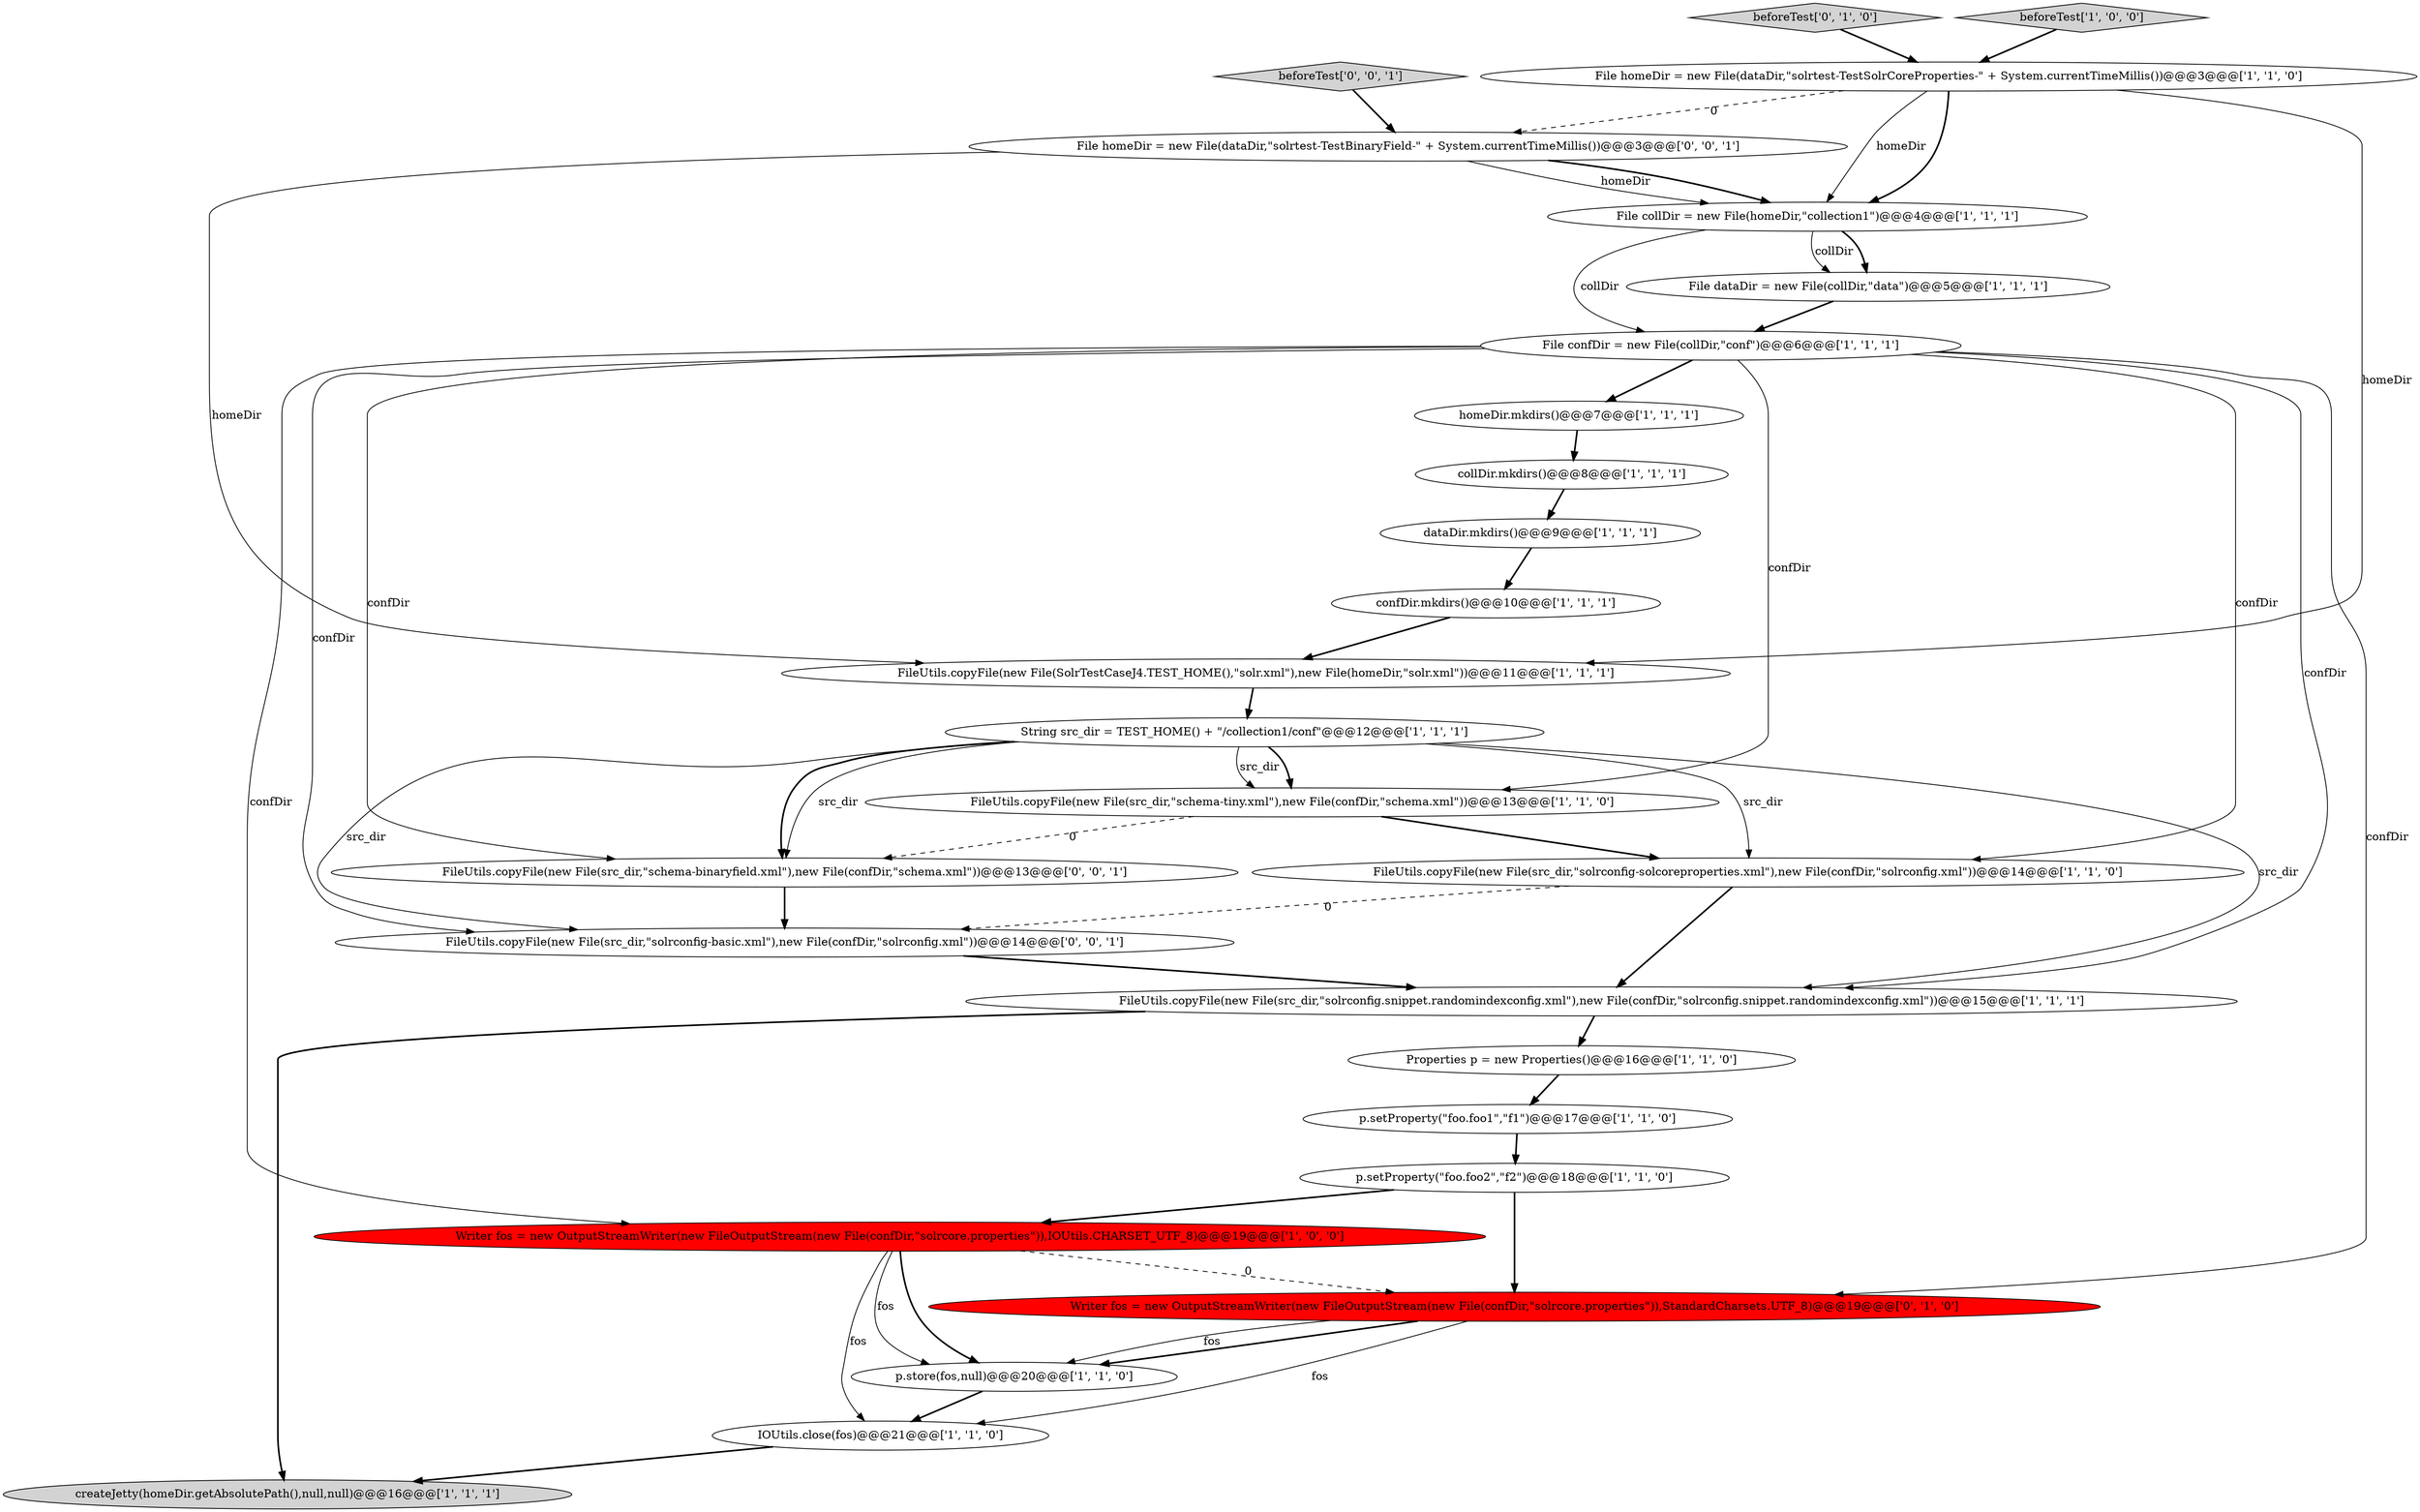 digraph {
19 [style = filled, label = "FileUtils.copyFile(new File(src_dir,\"solrconfig.snippet.randomindexconfig.xml\"),new File(confDir,\"solrconfig.snippet.randomindexconfig.xml\"))@@@15@@@['1', '1', '1']", fillcolor = white, shape = ellipse image = "AAA0AAABBB1BBB"];
14 [style = filled, label = "p.store(fos,null)@@@20@@@['1', '1', '0']", fillcolor = white, shape = ellipse image = "AAA0AAABBB1BBB"];
10 [style = filled, label = "File homeDir = new File(dataDir,\"solrtest-TestSolrCoreProperties-\" + System.currentTimeMillis())@@@3@@@['1', '1', '0']", fillcolor = white, shape = ellipse image = "AAA0AAABBB1BBB"];
8 [style = filled, label = "homeDir.mkdirs()@@@7@@@['1', '1', '1']", fillcolor = white, shape = ellipse image = "AAA0AAABBB1BBB"];
11 [style = filled, label = "confDir.mkdirs()@@@10@@@['1', '1', '1']", fillcolor = white, shape = ellipse image = "AAA0AAABBB1BBB"];
22 [style = filled, label = "beforeTest['0', '1', '0']", fillcolor = lightgray, shape = diamond image = "AAA0AAABBB2BBB"];
25 [style = filled, label = "FileUtils.copyFile(new File(src_dir,\"schema-binaryfield.xml\"),new File(confDir,\"schema.xml\"))@@@13@@@['0', '0', '1']", fillcolor = white, shape = ellipse image = "AAA0AAABBB3BBB"];
4 [style = filled, label = "File dataDir = new File(collDir,\"data\")@@@5@@@['1', '1', '1']", fillcolor = white, shape = ellipse image = "AAA0AAABBB1BBB"];
17 [style = filled, label = "File confDir = new File(collDir,\"conf\")@@@6@@@['1', '1', '1']", fillcolor = white, shape = ellipse image = "AAA0AAABBB1BBB"];
1 [style = filled, label = "FileUtils.copyFile(new File(SolrTestCaseJ4.TEST_HOME(),\"solr.xml\"),new File(homeDir,\"solr.xml\"))@@@11@@@['1', '1', '1']", fillcolor = white, shape = ellipse image = "AAA0AAABBB1BBB"];
15 [style = filled, label = "FileUtils.copyFile(new File(src_dir,\"solrconfig-solcoreproperties.xml\"),new File(confDir,\"solrconfig.xml\"))@@@14@@@['1', '1', '0']", fillcolor = white, shape = ellipse image = "AAA0AAABBB1BBB"];
13 [style = filled, label = "FileUtils.copyFile(new File(src_dir,\"schema-tiny.xml\"),new File(confDir,\"schema.xml\"))@@@13@@@['1', '1', '0']", fillcolor = white, shape = ellipse image = "AAA0AAABBB1BBB"];
6 [style = filled, label = "p.setProperty(\"foo.foo1\",\"f1\")@@@17@@@['1', '1', '0']", fillcolor = white, shape = ellipse image = "AAA0AAABBB1BBB"];
21 [style = filled, label = "Writer fos = new OutputStreamWriter(new FileOutputStream(new File(confDir,\"solrcore.properties\")),StandardCharsets.UTF_8)@@@19@@@['0', '1', '0']", fillcolor = red, shape = ellipse image = "AAA1AAABBB2BBB"];
3 [style = filled, label = "IOUtils.close(fos)@@@21@@@['1', '1', '0']", fillcolor = white, shape = ellipse image = "AAA0AAABBB1BBB"];
16 [style = filled, label = "collDir.mkdirs()@@@8@@@['1', '1', '1']", fillcolor = white, shape = ellipse image = "AAA0AAABBB1BBB"];
7 [style = filled, label = "createJetty(homeDir.getAbsolutePath(),null,null)@@@16@@@['1', '1', '1']", fillcolor = lightgray, shape = ellipse image = "AAA0AAABBB1BBB"];
12 [style = filled, label = "dataDir.mkdirs()@@@9@@@['1', '1', '1']", fillcolor = white, shape = ellipse image = "AAA0AAABBB1BBB"];
18 [style = filled, label = "Properties p = new Properties()@@@16@@@['1', '1', '0']", fillcolor = white, shape = ellipse image = "AAA0AAABBB1BBB"];
20 [style = filled, label = "File collDir = new File(homeDir,\"collection1\")@@@4@@@['1', '1', '1']", fillcolor = white, shape = ellipse image = "AAA0AAABBB1BBB"];
26 [style = filled, label = "FileUtils.copyFile(new File(src_dir,\"solrconfig-basic.xml\"),new File(confDir,\"solrconfig.xml\"))@@@14@@@['0', '0', '1']", fillcolor = white, shape = ellipse image = "AAA0AAABBB3BBB"];
2 [style = filled, label = "String src_dir = TEST_HOME() + \"/collection1/conf\"@@@12@@@['1', '1', '1']", fillcolor = white, shape = ellipse image = "AAA0AAABBB1BBB"];
0 [style = filled, label = "Writer fos = new OutputStreamWriter(new FileOutputStream(new File(confDir,\"solrcore.properties\")),IOUtils.CHARSET_UTF_8)@@@19@@@['1', '0', '0']", fillcolor = red, shape = ellipse image = "AAA1AAABBB1BBB"];
9 [style = filled, label = "beforeTest['1', '0', '0']", fillcolor = lightgray, shape = diamond image = "AAA0AAABBB1BBB"];
5 [style = filled, label = "p.setProperty(\"foo.foo2\",\"f2\")@@@18@@@['1', '1', '0']", fillcolor = white, shape = ellipse image = "AAA0AAABBB1BBB"];
23 [style = filled, label = "File homeDir = new File(dataDir,\"solrtest-TestBinaryField-\" + System.currentTimeMillis())@@@3@@@['0', '0', '1']", fillcolor = white, shape = ellipse image = "AAA0AAABBB3BBB"];
24 [style = filled, label = "beforeTest['0', '0', '1']", fillcolor = lightgray, shape = diamond image = "AAA0AAABBB3BBB"];
17->8 [style = bold, label=""];
8->16 [style = bold, label=""];
14->3 [style = bold, label=""];
23->20 [style = bold, label=""];
10->20 [style = bold, label=""];
23->20 [style = solid, label="homeDir"];
19->18 [style = bold, label=""];
4->17 [style = bold, label=""];
21->3 [style = solid, label="fos"];
11->1 [style = bold, label=""];
2->19 [style = solid, label="src_dir"];
2->26 [style = solid, label="src_dir"];
12->11 [style = bold, label=""];
9->10 [style = bold, label=""];
13->25 [style = dashed, label="0"];
15->19 [style = bold, label=""];
26->19 [style = bold, label=""];
24->23 [style = bold, label=""];
17->21 [style = solid, label="confDir"];
20->4 [style = bold, label=""];
17->19 [style = solid, label="confDir"];
2->13 [style = bold, label=""];
5->21 [style = bold, label=""];
10->1 [style = solid, label="homeDir"];
6->5 [style = bold, label=""];
0->14 [style = solid, label="fos"];
0->14 [style = bold, label=""];
23->1 [style = solid, label="homeDir"];
2->25 [style = solid, label="src_dir"];
17->15 [style = solid, label="confDir"];
2->15 [style = solid, label="src_dir"];
5->0 [style = bold, label=""];
10->20 [style = solid, label="homeDir"];
18->6 [style = bold, label=""];
17->26 [style = solid, label="confDir"];
3->7 [style = bold, label=""];
0->21 [style = dashed, label="0"];
17->0 [style = solid, label="confDir"];
20->4 [style = solid, label="collDir"];
25->26 [style = bold, label=""];
21->14 [style = bold, label=""];
22->10 [style = bold, label=""];
15->26 [style = dashed, label="0"];
1->2 [style = bold, label=""];
13->15 [style = bold, label=""];
17->25 [style = solid, label="confDir"];
0->3 [style = solid, label="fos"];
17->13 [style = solid, label="confDir"];
2->25 [style = bold, label=""];
20->17 [style = solid, label="collDir"];
16->12 [style = bold, label=""];
19->7 [style = bold, label=""];
10->23 [style = dashed, label="0"];
2->13 [style = solid, label="src_dir"];
21->14 [style = solid, label="fos"];
}
